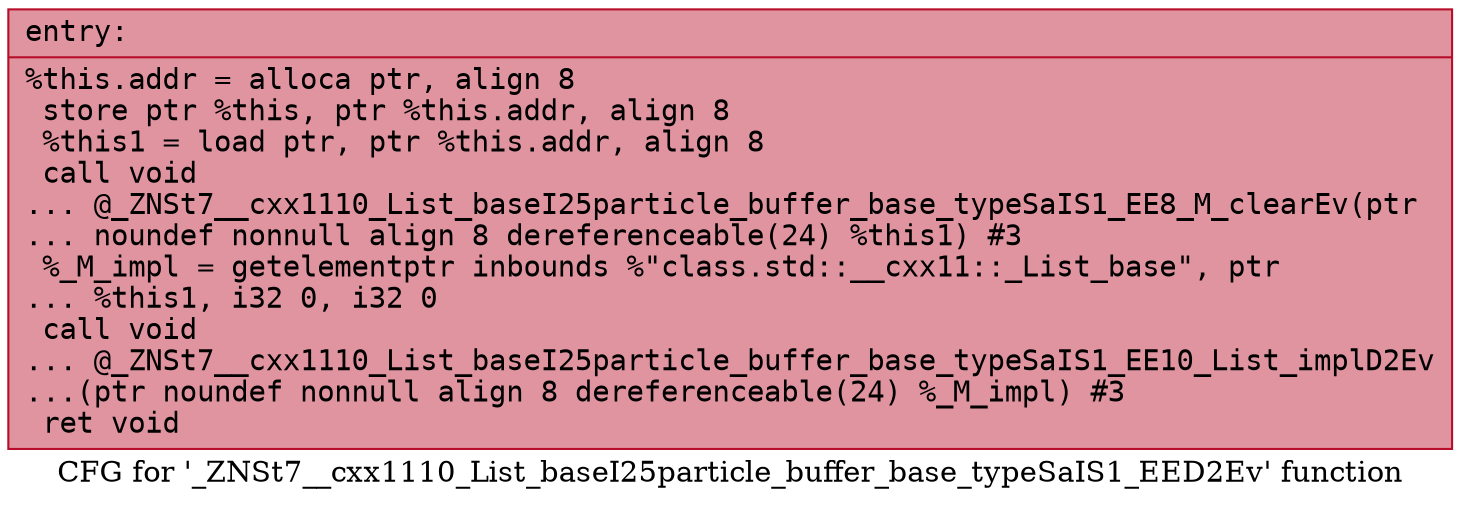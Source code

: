 digraph "CFG for '_ZNSt7__cxx1110_List_baseI25particle_buffer_base_typeSaIS1_EED2Ev' function" {
	label="CFG for '_ZNSt7__cxx1110_List_baseI25particle_buffer_base_typeSaIS1_EED2Ev' function";

	Node0x558b694dbd60 [shape=record,color="#b70d28ff", style=filled, fillcolor="#b70d2870" fontname="Courier",label="{entry:\l|  %this.addr = alloca ptr, align 8\l  store ptr %this, ptr %this.addr, align 8\l  %this1 = load ptr, ptr %this.addr, align 8\l  call void\l... @_ZNSt7__cxx1110_List_baseI25particle_buffer_base_typeSaIS1_EE8_M_clearEv(ptr\l... noundef nonnull align 8 dereferenceable(24) %this1) #3\l  %_M_impl = getelementptr inbounds %\"class.std::__cxx11::_List_base\", ptr\l... %this1, i32 0, i32 0\l  call void\l... @_ZNSt7__cxx1110_List_baseI25particle_buffer_base_typeSaIS1_EE10_List_implD2Ev\l...(ptr noundef nonnull align 8 dereferenceable(24) %_M_impl) #3\l  ret void\l}"];
}
